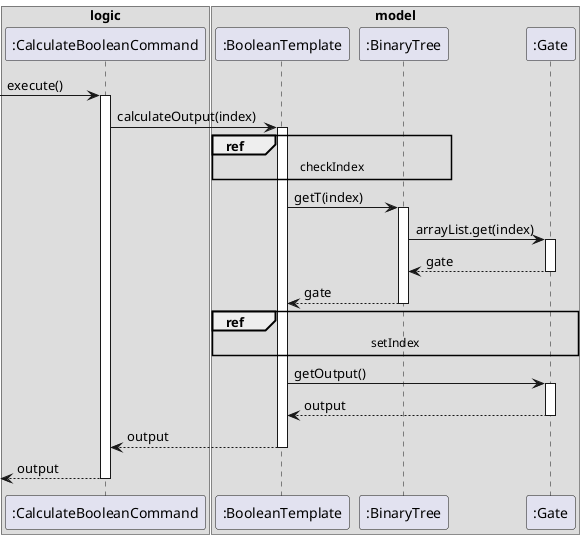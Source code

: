 @startuml

box logic
participant ":CalculateBooleanCommand" as Calc
end box

box model
participant ":BooleanTemplate" as Bool
participant ":BinaryTree" as BT
participant ":Gate" as Gate
end box

[-> Calc : execute()
activate Calc

Calc -> Bool : calculateOutput(index)
activate Bool

ref over Bool, BT : checkIndex

Bool -> BT: getT(index)
activate BT

BT -> Gate : arrayList.get(index)
activate Gate

Gate --> BT : gate
deactivate Gate

BT --> Bool: gate
deactivate BT

ref over Bool, Gate : setIndex

Bool -> Gate : getOutput()
activate Gate

Gate --> Bool: output
deactivate Gate

Bool --> Calc: output
deactivate Bool

[<-- Calc: output
deactivate Calc
@enduml